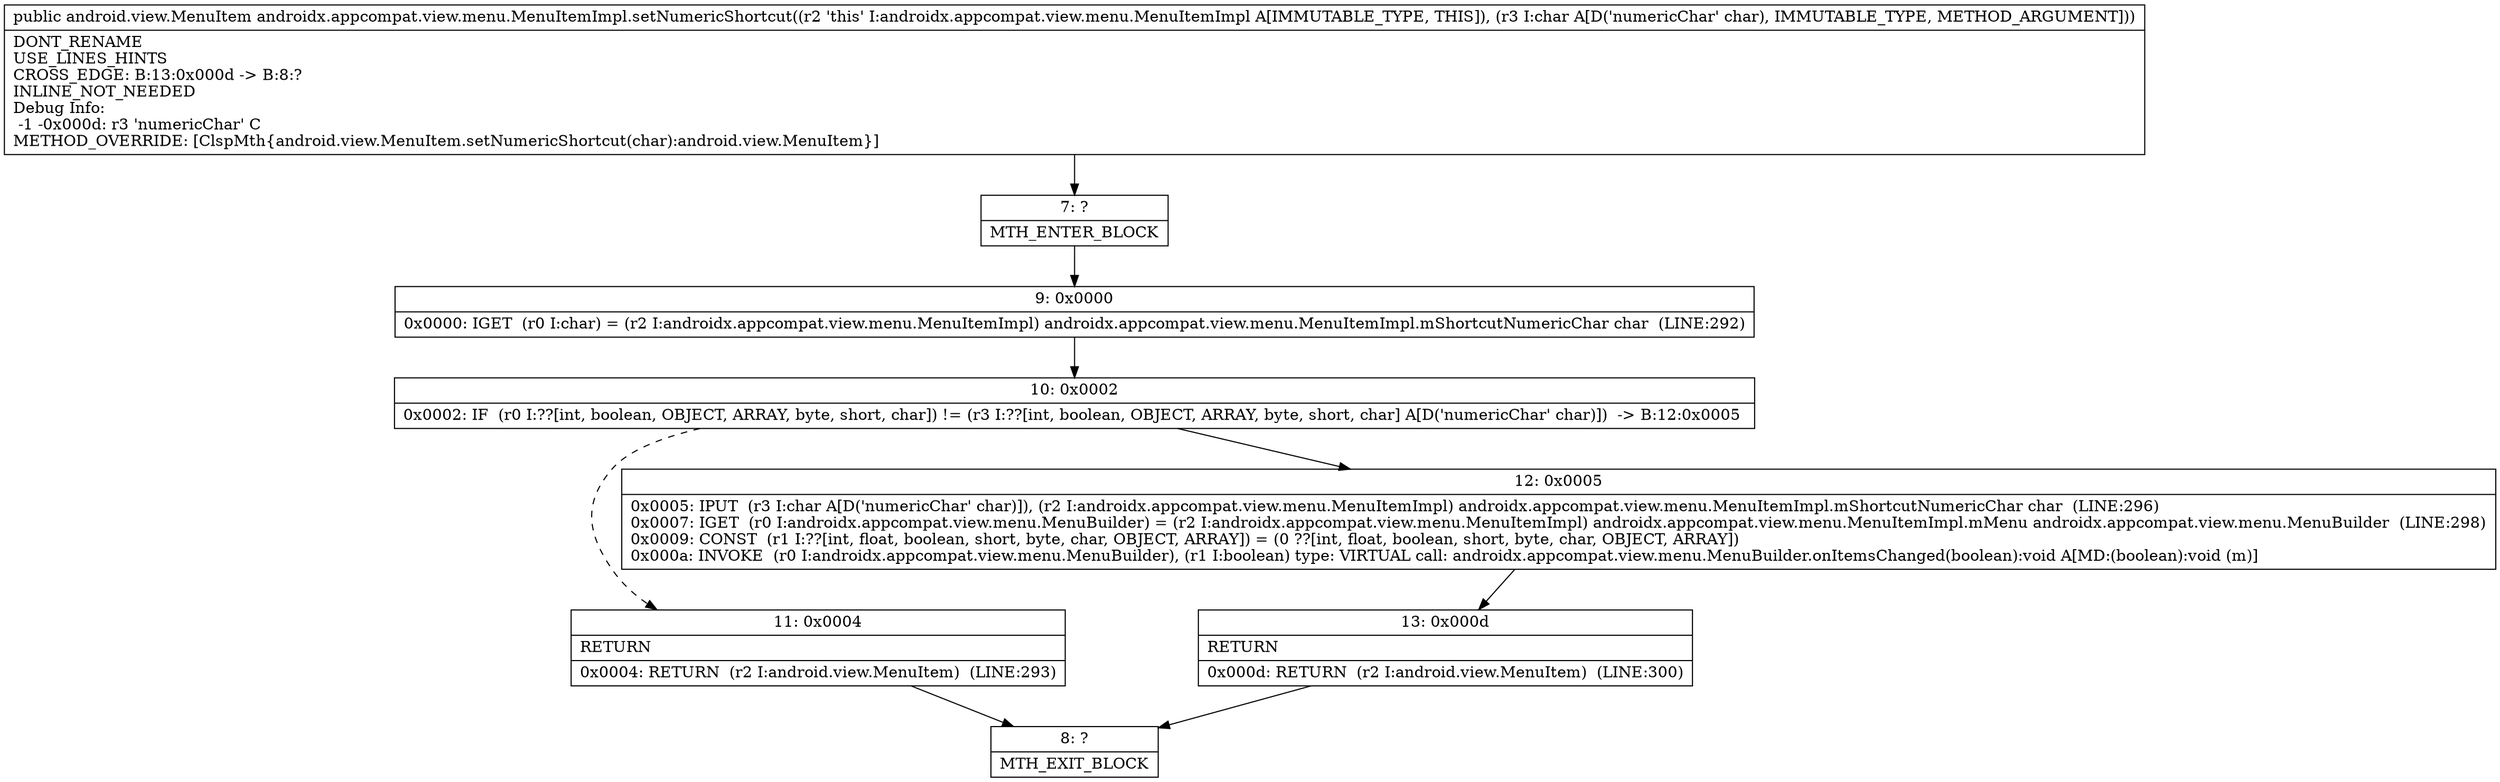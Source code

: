 digraph "CFG forandroidx.appcompat.view.menu.MenuItemImpl.setNumericShortcut(C)Landroid\/view\/MenuItem;" {
Node_7 [shape=record,label="{7\:\ ?|MTH_ENTER_BLOCK\l}"];
Node_9 [shape=record,label="{9\:\ 0x0000|0x0000: IGET  (r0 I:char) = (r2 I:androidx.appcompat.view.menu.MenuItemImpl) androidx.appcompat.view.menu.MenuItemImpl.mShortcutNumericChar char  (LINE:292)\l}"];
Node_10 [shape=record,label="{10\:\ 0x0002|0x0002: IF  (r0 I:??[int, boolean, OBJECT, ARRAY, byte, short, char]) != (r3 I:??[int, boolean, OBJECT, ARRAY, byte, short, char] A[D('numericChar' char)])  \-\> B:12:0x0005 \l}"];
Node_11 [shape=record,label="{11\:\ 0x0004|RETURN\l|0x0004: RETURN  (r2 I:android.view.MenuItem)  (LINE:293)\l}"];
Node_8 [shape=record,label="{8\:\ ?|MTH_EXIT_BLOCK\l}"];
Node_12 [shape=record,label="{12\:\ 0x0005|0x0005: IPUT  (r3 I:char A[D('numericChar' char)]), (r2 I:androidx.appcompat.view.menu.MenuItemImpl) androidx.appcompat.view.menu.MenuItemImpl.mShortcutNumericChar char  (LINE:296)\l0x0007: IGET  (r0 I:androidx.appcompat.view.menu.MenuBuilder) = (r2 I:androidx.appcompat.view.menu.MenuItemImpl) androidx.appcompat.view.menu.MenuItemImpl.mMenu androidx.appcompat.view.menu.MenuBuilder  (LINE:298)\l0x0009: CONST  (r1 I:??[int, float, boolean, short, byte, char, OBJECT, ARRAY]) = (0 ??[int, float, boolean, short, byte, char, OBJECT, ARRAY]) \l0x000a: INVOKE  (r0 I:androidx.appcompat.view.menu.MenuBuilder), (r1 I:boolean) type: VIRTUAL call: androidx.appcompat.view.menu.MenuBuilder.onItemsChanged(boolean):void A[MD:(boolean):void (m)]\l}"];
Node_13 [shape=record,label="{13\:\ 0x000d|RETURN\l|0x000d: RETURN  (r2 I:android.view.MenuItem)  (LINE:300)\l}"];
MethodNode[shape=record,label="{public android.view.MenuItem androidx.appcompat.view.menu.MenuItemImpl.setNumericShortcut((r2 'this' I:androidx.appcompat.view.menu.MenuItemImpl A[IMMUTABLE_TYPE, THIS]), (r3 I:char A[D('numericChar' char), IMMUTABLE_TYPE, METHOD_ARGUMENT]))  | DONT_RENAME\lUSE_LINES_HINTS\lCROSS_EDGE: B:13:0x000d \-\> B:8:?\lINLINE_NOT_NEEDED\lDebug Info:\l  \-1 \-0x000d: r3 'numericChar' C\lMETHOD_OVERRIDE: [ClspMth\{android.view.MenuItem.setNumericShortcut(char):android.view.MenuItem\}]\l}"];
MethodNode -> Node_7;Node_7 -> Node_9;
Node_9 -> Node_10;
Node_10 -> Node_11[style=dashed];
Node_10 -> Node_12;
Node_11 -> Node_8;
Node_12 -> Node_13;
Node_13 -> Node_8;
}

